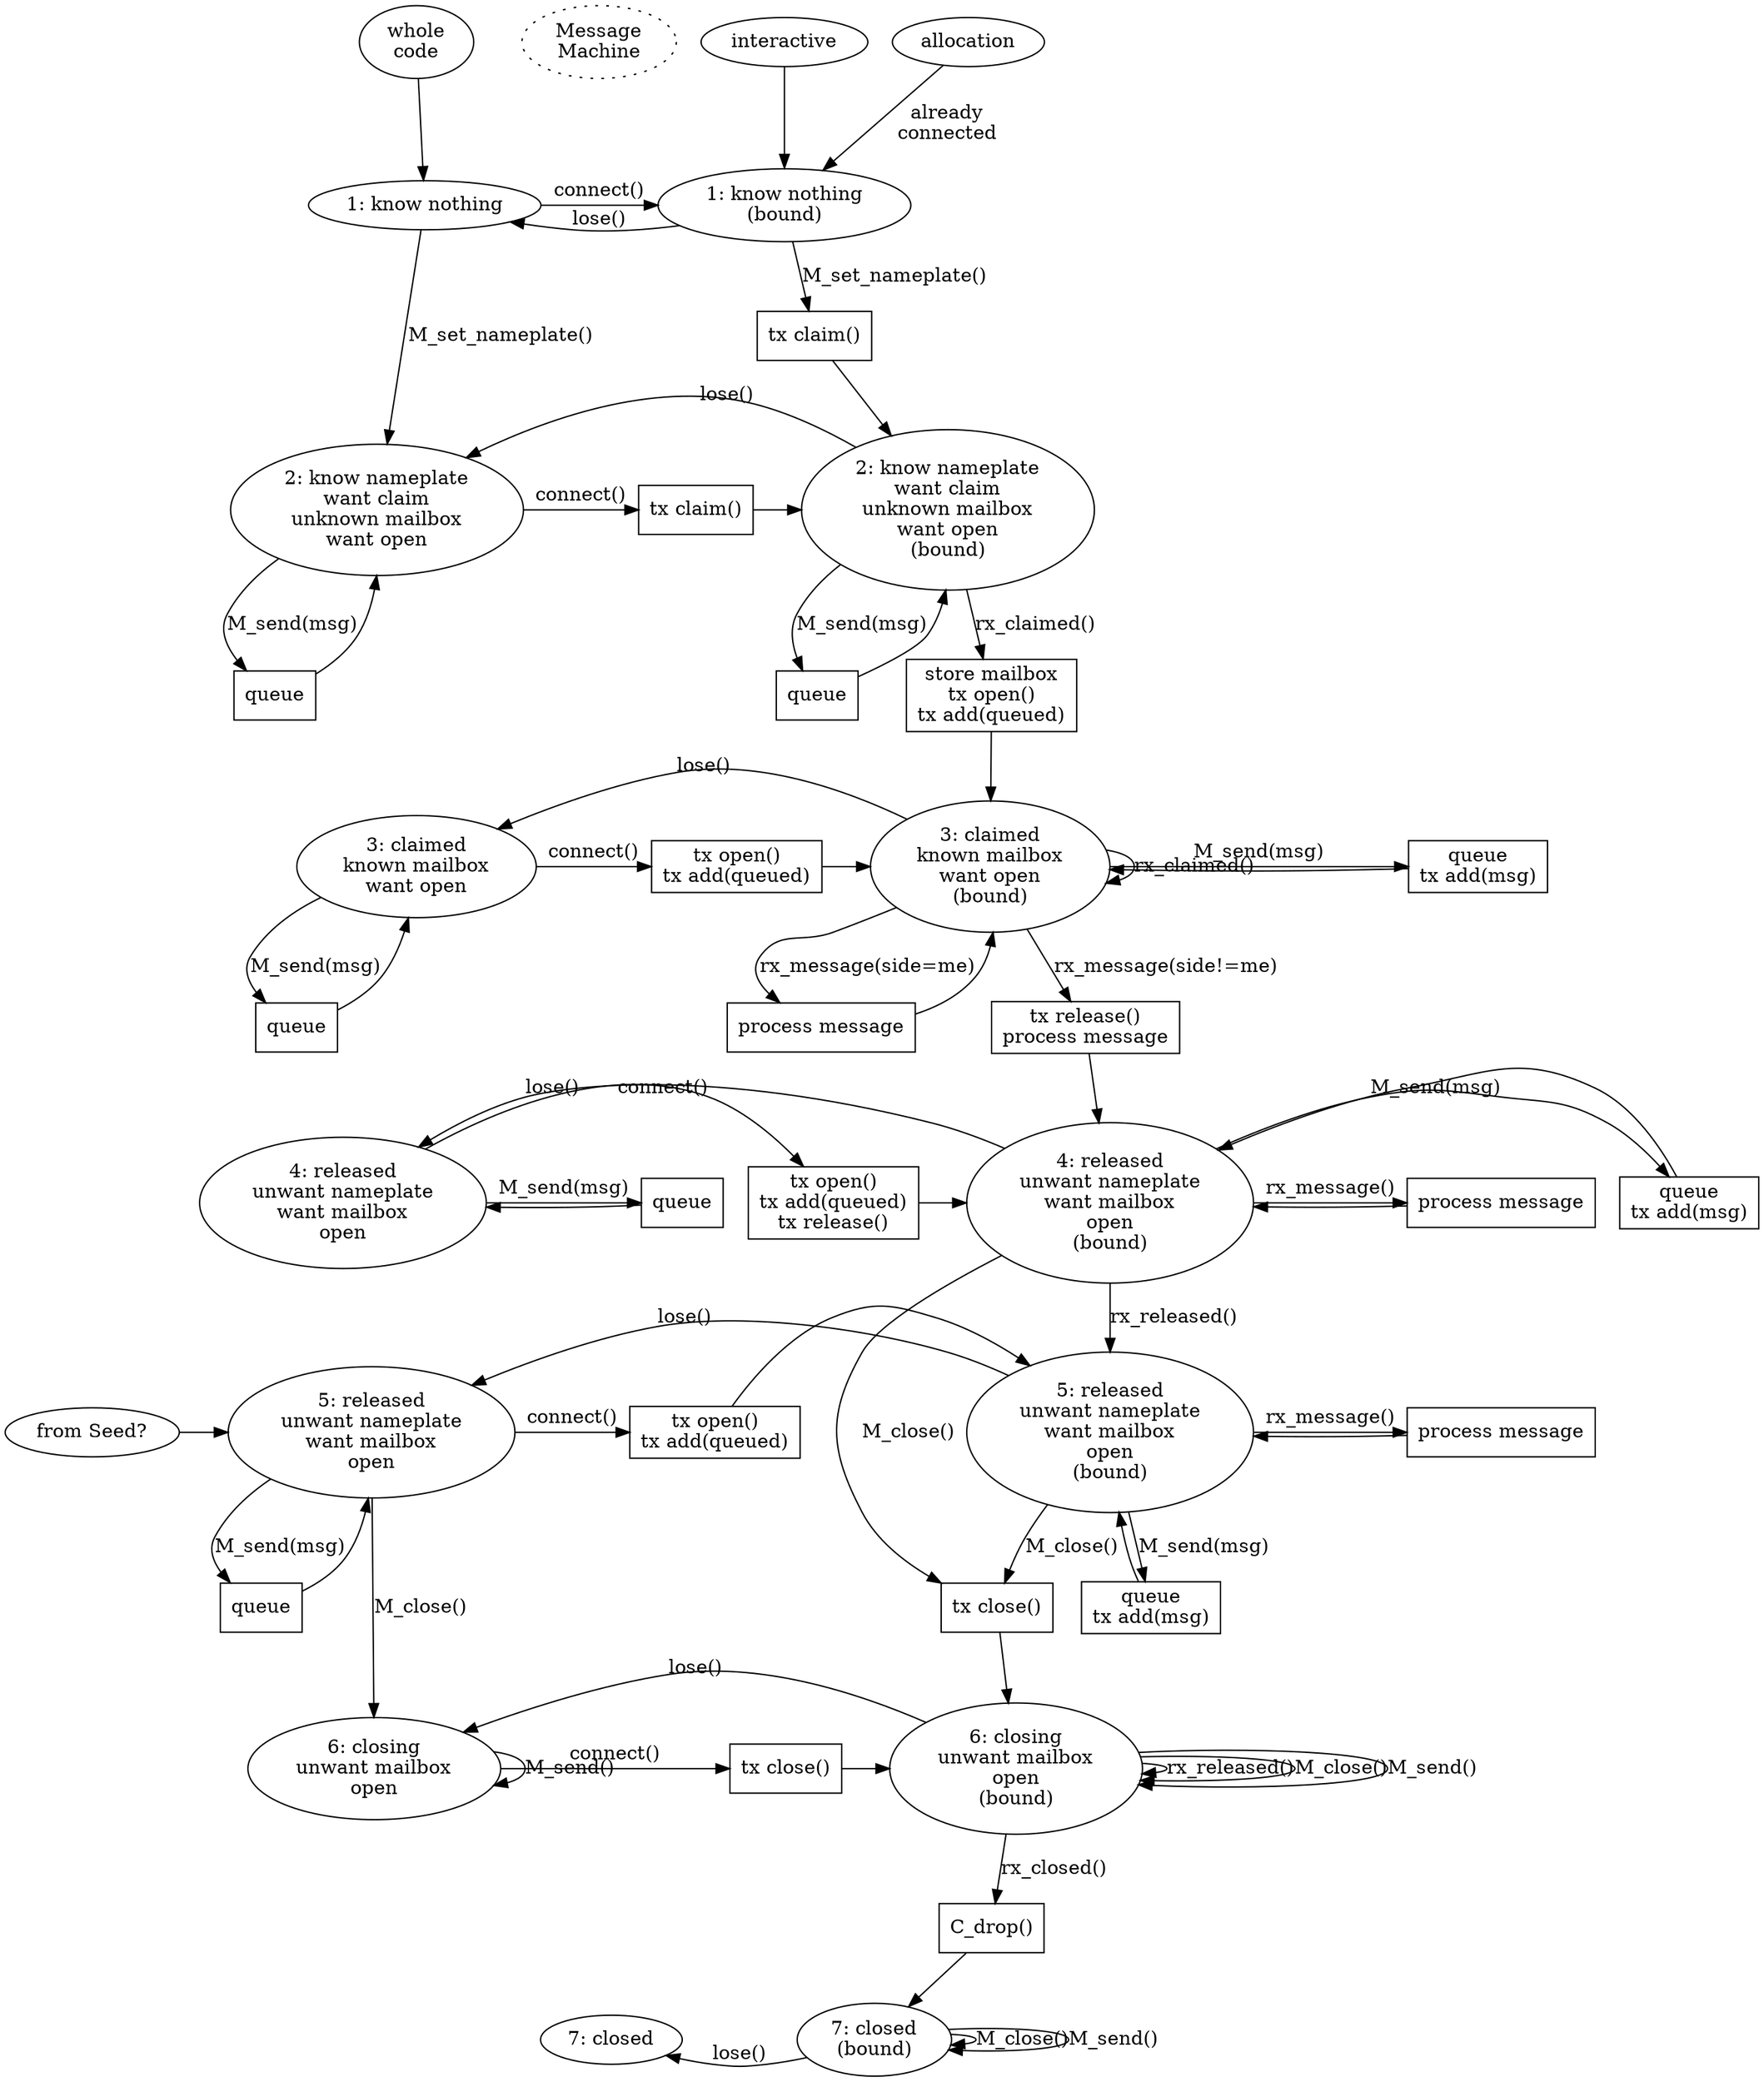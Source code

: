 digraph {
        /* new idea */

        {rank=same; M_entry_whole_code M_title M_entry_allocation M_entry_interactive}
        M_entry_whole_code [label="whole\ncode"]
        M_entry_whole_code -> M_S1
        M_title [label="Message\nMachine" style="dotted"]
        M_entry_whole_code -> M_title [style="invis"]
        M_entry_allocation [label="allocation"]
        M_entry_allocation -> M_S1B [label="already\nconnected"]
        M_entry_interactive [label="interactive"]
        M_entry_interactive -> M_S1B

        {rank=same; M_S1 M_S1B}
        M_S1 [label="1: know nothing"]
        M_S1B [label="1: know nothing\n(bound)"]
        M_S1 -> M_S1B [label="connect()"]
        M_S1B -> M_S1 [label="lose()"]

        M_S1 -> M_S2 [label="M_set_nameplate()"]
        M_S1B -> M_P_claim1 [label="M_set_nameplate()"]
        M_P_claim1 [shape="box" label="tx claim()"]
        M_P_claim1 -> M_S2B

        {rank=same; M_S2 M_S2B M_P_claim2}
        M_S2 [label="2: know nameplate\nwant claim\nunknown mailbox\nwant open"]
        M_S2B [label="2: know nameplate\nwant claim\nunknown mailbox\nwant open\n(bound)"]
        M_S2 -> M_P_claim2 [label="connect()"]
        M_S2B -> M_S2 [label="lose()"]
        M_P_claim2 [shape="box" label="tx claim()"]
        M_P_claim2 -> M_S2B
        M_S2 -> M_P2_queue [label="M_send(msg)"]
        M_P2_queue [shape="box" label="queue"]
        M_P2_queue -> M_S2
        M_S2B -> M_P2B_queue [label="M_send(msg)"]
        M_P2B_queue [shape="box" label="queue"]
        M_P2B_queue -> M_S2B

        M_S2 -> M_S3 [label="(none)" style="invis"]
        M_S2B -> M_P_open [label="rx_claimed()"]
        M_P_open [shape="box" label="store mailbox\ntx open()\ntx add(queued)"]
        M_P_open -> M_S3B

        {rank=same; M_S3 M_S3B M_P3_open M_P3_send}
        M_S3 [label="3: claimed\nknown mailbox\nwant open"]
        M_S3B [label="3: claimed\nknown mailbox\nwant open\n(bound)"]
        M_S3 -> M_P3_open [label="connect()"]
        M_S3B -> M_S3 [label="lose()"]
        /*M_S3B -> M_S2 [label="lose()"]*/ /* not worth it */
        M_P3_open [shape="box" label="tx open()\ntx add(queued)"]
        M_P3_open -> M_S3B
        M_S3B -> M_S3B [label="rx_claimed()"]
        M_S3B -> M_P3_send [label="M_send(msg)"]
        M_P3_send [shape="box" label="queue\ntx add(msg)"]
        M_P3_send -> M_S3B
        M_S3 -> M_P3_queue [label="M_send(msg)"]
        M_P3_queue [shape="box" label="queue"]
        M_P3_queue -> M_S3

        M_S3 -> M_S4 [label="(none)" style="invis"]
        M_S3B -> M_P3_process_ours [label="rx_message(side=me)"]
        M_P3_process_ours [shape="box" label="process message"]
        M_P3_process_ours -> M_S3B
        M_S3B -> M_P3_process_theirs [label="rx_message(side!=me)"]
        M_P3_process_theirs [shape="box" label="tx release()\nprocess message"]
        M_P3_process_theirs -> M_S4B

        {rank=same; M_S4 M_P4_release M_S4B M_P4_process M_P4_send M_P4_queue}
        M_S4 [label="4: released\nunwant nameplate\nwant mailbox\nopen\n"]

        M_S4B [label="4: released\nunwant nameplate\nwant mailbox\nopen\n(bound)"]
        M_S4 -> M_P4_release [label="connect()"]
        /* it is currently an error to release a nameplate you aren't
        currently claiming, so release() is not idempotent. #118 fixes that */
        M_P4_release [shape="box" label="tx open()\ntx add(queued)\ntx release()"]
        /*M_S4B -> M_S4B [label="rx_claimed() *#118"]*/
        M_S4B -> M_P_close [label="M_close()"]
        M_S4B -> M_P4_send [label="M_send(msg)"]
        M_P4_send [shape="box" label="queue\ntx add(msg)"]
        M_P4_send -> M_S4B
        M_S4 -> M_P4_queue [label="M_send(msg)"]
        M_P4_queue [shape="box" label="queue"]
        M_P4_queue -> M_S4

        M_P4_release -> M_S4B
        M_S4B -> M_S4 [label="lose()"]
        /*M_S4B -> M_S2 [label="lose()"]*/
        M_S4B -> M_P4_process [label="rx_message()"]
        M_P4_process [shape="box" label="process message"]
        M_P4_process -> M_S4B

        M_S4 -> M_S5 [label="(none)" style="invis"]
        M_S4B -> M_S5B [label="rx_released()"]

        seed [label="from Seed?"]
        seed -> M_S5
        {rank=same; seed M_S5 M_S5B M_P5_open M_P5_process}
        M_S5 [label="5: released\nunwant nameplate\nwant mailbox\nopen\n"]
        M_S5B [label="5: released\nunwant nameplate\nwant mailbox\nopen\n(bound)"]
        M_S5 -> M_P5_open [label="connect()"]
        M_P5_open [shape="box" label="tx open()\ntx add(queued)"]
        M_P5_open -> M_S5B
        M_S5B -> M_S5 [label="lose()"]
        M_S5B -> M_P5_process [label="rx_message()"]
        M_P5_process [shape="box" label="process message"]
        M_P5_process -> M_S5B
        M_S5B -> M_P5_send [label="M_send(msg)"]
        M_P5_send [shape="box" label="queue\ntx add(msg)"]
        M_P5_send -> M_S5B
        M_S5 -> M_P5_queue [label="M_send(msg)"]
        M_P5_queue [shape="box" label="queue"]
        M_P5_queue -> M_S5

        M_S5 -> M_S6 [label="M_close()"]
        M_S5B -> M_P_close [label="M_close()"]
        M_P_close [shape="box" label="tx close()"]
        M_P_close -> M_S6B

        {rank=same; M_S6 M_P6_close M_S6B}
        M_S6 [label="6: closing\nunwant mailbox\nopen\n"]
        M_S6B [label="6: closing\nunwant mailbox\nopen\n(bound)"]
        M_S6 -> M_P6_close [label="connect()"]
        M_P6_close [shape="box" label="tx close()"]
        M_P6_close -> M_S6B
        M_S6B -> M_S6 [label="lose()"]
        M_S6B -> M_S6B [label="rx_released()"]
        M_S6B -> M_S6B [label="M_close()"]
        M_S6B -> M_S6B [label="M_send()"]
        M_S6 -> M_S6 [label="M_send()"]

        M_S6 -> M_S7 [label="(none)" style="invis"]
        M_S6B -> M_P7_drop [label="rx_closed()"]
        M_P7_drop [shape="box" label="C_drop()"]
        M_P7_drop -> M_S7B

        {rank=same; M_S7 M_S7B}
        M_S7 [label="7: closed\n"]
        M_S7B [label="7: closed\n(bound)"]
        M_S7 -> M_S7B [label="connect()" style="invis"]
        M_S7B -> M_S7 [label="lose()"]
        M_S7B -> M_S7B [label="M_close()"]
        M_S7B -> M_S7B [label="M_send()"]

}
